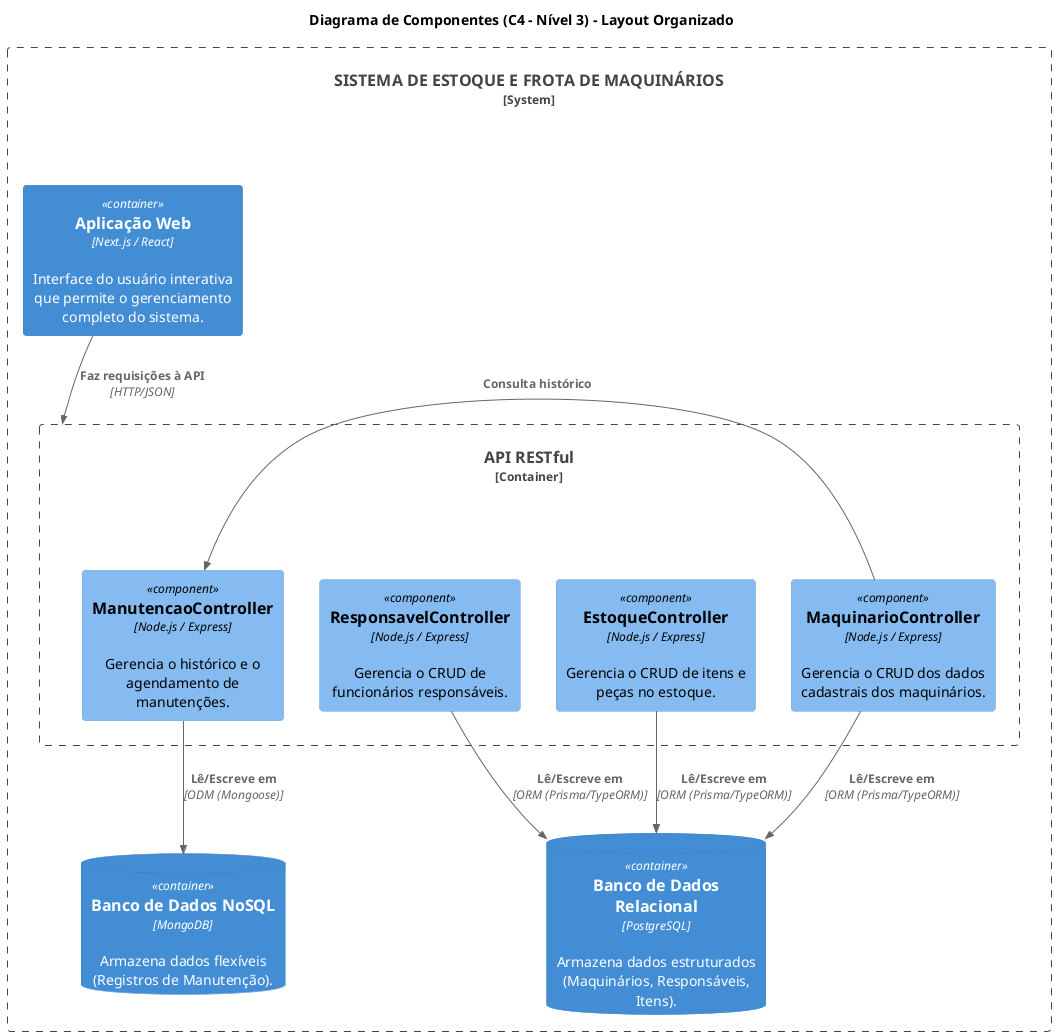 @startuml
!theme vibrant
!include <C4/C4_Container>
!include <C4/C4_Component>

title "Diagrama de Componentes (C4 - Nível 3) - Layout Organizado"

System_Boundary(SEM, "SISTEMA DE ESTOQUE E FROTA DE MAQUINÁRIOS") {
    
    Container(SPA, "Aplicação Web", "Next.js / React", "Interface do usuário interativa que permite o gerenciamento completo do sistema.")

    Container_Boundary(API, "API RESTful") {
        ' Componentes que interagem com o banco de dados relacional
        Component(MaquinarioController, "MaquinarioController", "Node.js / Express", "Gerencia o CRUD dos dados cadastrais dos maquinários.")
        Component(ResponsavelController, "ResponsavelController", "Node.js / Express", "Gerencia o CRUD de funcionários responsáveis.")
        Component(EstoqueController, "EstoqueController", "Node.js / Express", "Gerencia o CRUD de itens e peças no estoque.")
        
        ' Componente que interage com o banco de dados NoSQL
        Component(ManutencaoController, "ManutencaoController", "Node.js / Express", "Gerencia o histórico e o agendamento de manutenções.")
    }

    ContainerDb(PostgreSQL, "Banco de Dados Relacional", "PostgreSQL", "Armazena dados estruturados (Maquinários, Responsáveis, Itens).")
    ContainerDb(MongoDB, "Banco de Dados NoSQL", "MongoDB", "Armazena dados flexíveis (Registros de Manutenção).")
}

' Relacionamento principal, de cima para baixo
Rel_D(SPA, API, "Faz requisições à API", "HTTP/JSON")

' Relacionamentos dos componentes com os bancos de dados, forçando a direção para baixo
Rel_Down(MaquinarioController, PostgreSQL, "Lê/Escreve em", "ORM (Prisma/TypeORM)")
Rel_Down(ResponsavelController, PostgreSQL, "Lê/Escreve em", "ORM (Prisma/TypeORM)")
Rel_Down(EstoqueController, PostgreSQL, "Lê/Escreve em", "ORM (Prisma/TypeORM)")
Rel_Down(ManutencaoController, MongoDB, "Lê/Escreve em", "ODM (Mongoose)")

' Relação interna entre componentes, forçando a direção para a direita
Rel_Right(MaquinarioController, ManutencaoController, "Consulta histórico")

@enduml